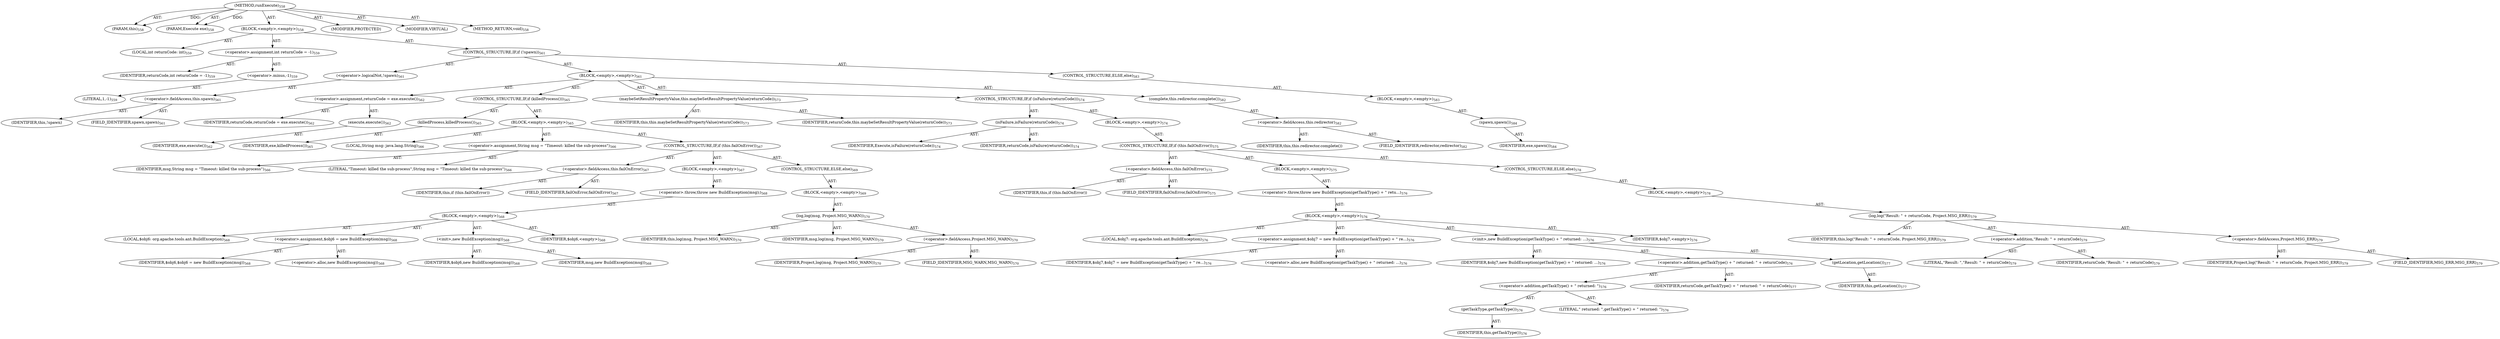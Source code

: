 digraph "runExecute" {  
"111669149726" [label = <(METHOD,runExecute)<SUB>558</SUB>> ]
"115964117007" [label = <(PARAM,this)<SUB>558</SUB>> ]
"115964117050" [label = <(PARAM,Execute exe)<SUB>558</SUB>> ]
"25769803836" [label = <(BLOCK,&lt;empty&gt;,&lt;empty&gt;)<SUB>558</SUB>> ]
"94489280532" [label = <(LOCAL,int returnCode: int)<SUB>559</SUB>> ]
"30064771319" [label = <(&lt;operator&gt;.assignment,int returnCode = -1)<SUB>559</SUB>> ]
"68719476949" [label = <(IDENTIFIER,returnCode,int returnCode = -1)<SUB>559</SUB>> ]
"30064771320" [label = <(&lt;operator&gt;.minus,-1)<SUB>559</SUB>> ]
"90194313267" [label = <(LITERAL,1,-1)<SUB>559</SUB>> ]
"47244640281" [label = <(CONTROL_STRUCTURE,IF,if (!spawn))<SUB>561</SUB>> ]
"30064771321" [label = <(&lt;operator&gt;.logicalNot,!spawn)<SUB>561</SUB>> ]
"30064771322" [label = <(&lt;operator&gt;.fieldAccess,this.spawn)<SUB>561</SUB>> ]
"68719476950" [label = <(IDENTIFIER,this,!spawn)> ]
"55834574920" [label = <(FIELD_IDENTIFIER,spawn,spawn)<SUB>561</SUB>> ]
"25769803837" [label = <(BLOCK,&lt;empty&gt;,&lt;empty&gt;)<SUB>561</SUB>> ]
"30064771323" [label = <(&lt;operator&gt;.assignment,returnCode = exe.execute())<SUB>562</SUB>> ]
"68719476951" [label = <(IDENTIFIER,returnCode,returnCode = exe.execute())<SUB>562</SUB>> ]
"30064771324" [label = <(execute,execute())<SUB>562</SUB>> ]
"68719476952" [label = <(IDENTIFIER,exe,execute())<SUB>562</SUB>> ]
"47244640282" [label = <(CONTROL_STRUCTURE,IF,if (killedProcess()))<SUB>565</SUB>> ]
"30064771325" [label = <(killedProcess,killedProcess())<SUB>565</SUB>> ]
"68719476953" [label = <(IDENTIFIER,exe,killedProcess())<SUB>565</SUB>> ]
"25769803838" [label = <(BLOCK,&lt;empty&gt;,&lt;empty&gt;)<SUB>565</SUB>> ]
"94489280533" [label = <(LOCAL,String msg: java.lang.String)<SUB>566</SUB>> ]
"30064771326" [label = <(&lt;operator&gt;.assignment,String msg = &quot;Timeout: killed the sub-process&quot;)<SUB>566</SUB>> ]
"68719476954" [label = <(IDENTIFIER,msg,String msg = &quot;Timeout: killed the sub-process&quot;)<SUB>566</SUB>> ]
"90194313268" [label = <(LITERAL,&quot;Timeout: killed the sub-process&quot;,String msg = &quot;Timeout: killed the sub-process&quot;)<SUB>566</SUB>> ]
"47244640283" [label = <(CONTROL_STRUCTURE,IF,if (this.failOnError))<SUB>567</SUB>> ]
"30064771327" [label = <(&lt;operator&gt;.fieldAccess,this.failOnError)<SUB>567</SUB>> ]
"68719476955" [label = <(IDENTIFIER,this,if (this.failOnError))> ]
"55834574921" [label = <(FIELD_IDENTIFIER,failOnError,failOnError)<SUB>567</SUB>> ]
"25769803839" [label = <(BLOCK,&lt;empty&gt;,&lt;empty&gt;)<SUB>567</SUB>> ]
"30064771328" [label = <(&lt;operator&gt;.throw,throw new BuildException(msg);)<SUB>568</SUB>> ]
"25769803840" [label = <(BLOCK,&lt;empty&gt;,&lt;empty&gt;)<SUB>568</SUB>> ]
"94489280534" [label = <(LOCAL,$obj6: org.apache.tools.ant.BuildException)<SUB>568</SUB>> ]
"30064771329" [label = <(&lt;operator&gt;.assignment,$obj6 = new BuildException(msg))<SUB>568</SUB>> ]
"68719476956" [label = <(IDENTIFIER,$obj6,$obj6 = new BuildException(msg))<SUB>568</SUB>> ]
"30064771330" [label = <(&lt;operator&gt;.alloc,new BuildException(msg))<SUB>568</SUB>> ]
"30064771331" [label = <(&lt;init&gt;,new BuildException(msg))<SUB>568</SUB>> ]
"68719476957" [label = <(IDENTIFIER,$obj6,new BuildException(msg))<SUB>568</SUB>> ]
"68719476958" [label = <(IDENTIFIER,msg,new BuildException(msg))<SUB>568</SUB>> ]
"68719476959" [label = <(IDENTIFIER,$obj6,&lt;empty&gt;)<SUB>568</SUB>> ]
"47244640284" [label = <(CONTROL_STRUCTURE,ELSE,else)<SUB>569</SUB>> ]
"25769803841" [label = <(BLOCK,&lt;empty&gt;,&lt;empty&gt;)<SUB>569</SUB>> ]
"30064771332" [label = <(log,log(msg, Project.MSG_WARN))<SUB>570</SUB>> ]
"68719476764" [label = <(IDENTIFIER,this,log(msg, Project.MSG_WARN))<SUB>570</SUB>> ]
"68719476960" [label = <(IDENTIFIER,msg,log(msg, Project.MSG_WARN))<SUB>570</SUB>> ]
"30064771333" [label = <(&lt;operator&gt;.fieldAccess,Project.MSG_WARN)<SUB>570</SUB>> ]
"68719476961" [label = <(IDENTIFIER,Project,log(msg, Project.MSG_WARN))<SUB>570</SUB>> ]
"55834574922" [label = <(FIELD_IDENTIFIER,MSG_WARN,MSG_WARN)<SUB>570</SUB>> ]
"30064771334" [label = <(maybeSetResultPropertyValue,this.maybeSetResultPropertyValue(returnCode))<SUB>573</SUB>> ]
"68719476765" [label = <(IDENTIFIER,this,this.maybeSetResultPropertyValue(returnCode))<SUB>573</SUB>> ]
"68719476962" [label = <(IDENTIFIER,returnCode,this.maybeSetResultPropertyValue(returnCode))<SUB>573</SUB>> ]
"47244640285" [label = <(CONTROL_STRUCTURE,IF,if (isFailure(returnCode)))<SUB>574</SUB>> ]
"30064771335" [label = <(isFailure,isFailure(returnCode))<SUB>574</SUB>> ]
"68719476963" [label = <(IDENTIFIER,Execute,isFailure(returnCode))<SUB>574</SUB>> ]
"68719476964" [label = <(IDENTIFIER,returnCode,isFailure(returnCode))<SUB>574</SUB>> ]
"25769803842" [label = <(BLOCK,&lt;empty&gt;,&lt;empty&gt;)<SUB>574</SUB>> ]
"47244640286" [label = <(CONTROL_STRUCTURE,IF,if (this.failOnError))<SUB>575</SUB>> ]
"30064771336" [label = <(&lt;operator&gt;.fieldAccess,this.failOnError)<SUB>575</SUB>> ]
"68719476965" [label = <(IDENTIFIER,this,if (this.failOnError))> ]
"55834574923" [label = <(FIELD_IDENTIFIER,failOnError,failOnError)<SUB>575</SUB>> ]
"25769803843" [label = <(BLOCK,&lt;empty&gt;,&lt;empty&gt;)<SUB>575</SUB>> ]
"30064771337" [label = <(&lt;operator&gt;.throw,throw new BuildException(getTaskType() + &quot; retu...)<SUB>576</SUB>> ]
"25769803844" [label = <(BLOCK,&lt;empty&gt;,&lt;empty&gt;)<SUB>576</SUB>> ]
"94489280535" [label = <(LOCAL,$obj7: org.apache.tools.ant.BuildException)<SUB>576</SUB>> ]
"30064771338" [label = <(&lt;operator&gt;.assignment,$obj7 = new BuildException(getTaskType() + &quot; re...)<SUB>576</SUB>> ]
"68719476966" [label = <(IDENTIFIER,$obj7,$obj7 = new BuildException(getTaskType() + &quot; re...)<SUB>576</SUB>> ]
"30064771339" [label = <(&lt;operator&gt;.alloc,new BuildException(getTaskType() + &quot; returned: ...)<SUB>576</SUB>> ]
"30064771340" [label = <(&lt;init&gt;,new BuildException(getTaskType() + &quot; returned: ...)<SUB>576</SUB>> ]
"68719476967" [label = <(IDENTIFIER,$obj7,new BuildException(getTaskType() + &quot; returned: ...)<SUB>576</SUB>> ]
"30064771341" [label = <(&lt;operator&gt;.addition,getTaskType() + &quot; returned: &quot; + returnCode)<SUB>576</SUB>> ]
"30064771342" [label = <(&lt;operator&gt;.addition,getTaskType() + &quot; returned: &quot;)<SUB>576</SUB>> ]
"30064771343" [label = <(getTaskType,getTaskType())<SUB>576</SUB>> ]
"68719476766" [label = <(IDENTIFIER,this,getTaskType())<SUB>576</SUB>> ]
"90194313269" [label = <(LITERAL,&quot; returned: &quot;,getTaskType() + &quot; returned: &quot;)<SUB>576</SUB>> ]
"68719476968" [label = <(IDENTIFIER,returnCode,getTaskType() + &quot; returned: &quot; + returnCode)<SUB>577</SUB>> ]
"30064771344" [label = <(getLocation,getLocation())<SUB>577</SUB>> ]
"68719476767" [label = <(IDENTIFIER,this,getLocation())<SUB>577</SUB>> ]
"68719476969" [label = <(IDENTIFIER,$obj7,&lt;empty&gt;)<SUB>576</SUB>> ]
"47244640287" [label = <(CONTROL_STRUCTURE,ELSE,else)<SUB>578</SUB>> ]
"25769803845" [label = <(BLOCK,&lt;empty&gt;,&lt;empty&gt;)<SUB>578</SUB>> ]
"30064771345" [label = <(log,log(&quot;Result: &quot; + returnCode, Project.MSG_ERR))<SUB>579</SUB>> ]
"68719476768" [label = <(IDENTIFIER,this,log(&quot;Result: &quot; + returnCode, Project.MSG_ERR))<SUB>579</SUB>> ]
"30064771346" [label = <(&lt;operator&gt;.addition,&quot;Result: &quot; + returnCode)<SUB>579</SUB>> ]
"90194313270" [label = <(LITERAL,&quot;Result: &quot;,&quot;Result: &quot; + returnCode)<SUB>579</SUB>> ]
"68719476970" [label = <(IDENTIFIER,returnCode,&quot;Result: &quot; + returnCode)<SUB>579</SUB>> ]
"30064771347" [label = <(&lt;operator&gt;.fieldAccess,Project.MSG_ERR)<SUB>579</SUB>> ]
"68719476971" [label = <(IDENTIFIER,Project,log(&quot;Result: &quot; + returnCode, Project.MSG_ERR))<SUB>579</SUB>> ]
"55834574924" [label = <(FIELD_IDENTIFIER,MSG_ERR,MSG_ERR)<SUB>579</SUB>> ]
"30064771348" [label = <(complete,this.redirector.complete())<SUB>582</SUB>> ]
"30064771349" [label = <(&lt;operator&gt;.fieldAccess,this.redirector)<SUB>582</SUB>> ]
"68719476972" [label = <(IDENTIFIER,this,this.redirector.complete())> ]
"55834574925" [label = <(FIELD_IDENTIFIER,redirector,redirector)<SUB>582</SUB>> ]
"47244640288" [label = <(CONTROL_STRUCTURE,ELSE,else)<SUB>583</SUB>> ]
"25769803846" [label = <(BLOCK,&lt;empty&gt;,&lt;empty&gt;)<SUB>583</SUB>> ]
"30064771350" [label = <(spawn,spawn())<SUB>584</SUB>> ]
"68719476973" [label = <(IDENTIFIER,exe,spawn())<SUB>584</SUB>> ]
"133143986251" [label = <(MODIFIER,PROTECTED)> ]
"133143986252" [label = <(MODIFIER,VIRTUAL)> ]
"128849018910" [label = <(METHOD_RETURN,void)<SUB>558</SUB>> ]
  "111669149726" -> "115964117007"  [ label = "AST: "] 
  "111669149726" -> "115964117050"  [ label = "AST: "] 
  "111669149726" -> "25769803836"  [ label = "AST: "] 
  "111669149726" -> "133143986251"  [ label = "AST: "] 
  "111669149726" -> "133143986252"  [ label = "AST: "] 
  "111669149726" -> "128849018910"  [ label = "AST: "] 
  "25769803836" -> "94489280532"  [ label = "AST: "] 
  "25769803836" -> "30064771319"  [ label = "AST: "] 
  "25769803836" -> "47244640281"  [ label = "AST: "] 
  "30064771319" -> "68719476949"  [ label = "AST: "] 
  "30064771319" -> "30064771320"  [ label = "AST: "] 
  "30064771320" -> "90194313267"  [ label = "AST: "] 
  "47244640281" -> "30064771321"  [ label = "AST: "] 
  "47244640281" -> "25769803837"  [ label = "AST: "] 
  "47244640281" -> "47244640288"  [ label = "AST: "] 
  "30064771321" -> "30064771322"  [ label = "AST: "] 
  "30064771322" -> "68719476950"  [ label = "AST: "] 
  "30064771322" -> "55834574920"  [ label = "AST: "] 
  "25769803837" -> "30064771323"  [ label = "AST: "] 
  "25769803837" -> "47244640282"  [ label = "AST: "] 
  "25769803837" -> "30064771334"  [ label = "AST: "] 
  "25769803837" -> "47244640285"  [ label = "AST: "] 
  "25769803837" -> "30064771348"  [ label = "AST: "] 
  "30064771323" -> "68719476951"  [ label = "AST: "] 
  "30064771323" -> "30064771324"  [ label = "AST: "] 
  "30064771324" -> "68719476952"  [ label = "AST: "] 
  "47244640282" -> "30064771325"  [ label = "AST: "] 
  "47244640282" -> "25769803838"  [ label = "AST: "] 
  "30064771325" -> "68719476953"  [ label = "AST: "] 
  "25769803838" -> "94489280533"  [ label = "AST: "] 
  "25769803838" -> "30064771326"  [ label = "AST: "] 
  "25769803838" -> "47244640283"  [ label = "AST: "] 
  "30064771326" -> "68719476954"  [ label = "AST: "] 
  "30064771326" -> "90194313268"  [ label = "AST: "] 
  "47244640283" -> "30064771327"  [ label = "AST: "] 
  "47244640283" -> "25769803839"  [ label = "AST: "] 
  "47244640283" -> "47244640284"  [ label = "AST: "] 
  "30064771327" -> "68719476955"  [ label = "AST: "] 
  "30064771327" -> "55834574921"  [ label = "AST: "] 
  "25769803839" -> "30064771328"  [ label = "AST: "] 
  "30064771328" -> "25769803840"  [ label = "AST: "] 
  "25769803840" -> "94489280534"  [ label = "AST: "] 
  "25769803840" -> "30064771329"  [ label = "AST: "] 
  "25769803840" -> "30064771331"  [ label = "AST: "] 
  "25769803840" -> "68719476959"  [ label = "AST: "] 
  "30064771329" -> "68719476956"  [ label = "AST: "] 
  "30064771329" -> "30064771330"  [ label = "AST: "] 
  "30064771331" -> "68719476957"  [ label = "AST: "] 
  "30064771331" -> "68719476958"  [ label = "AST: "] 
  "47244640284" -> "25769803841"  [ label = "AST: "] 
  "25769803841" -> "30064771332"  [ label = "AST: "] 
  "30064771332" -> "68719476764"  [ label = "AST: "] 
  "30064771332" -> "68719476960"  [ label = "AST: "] 
  "30064771332" -> "30064771333"  [ label = "AST: "] 
  "30064771333" -> "68719476961"  [ label = "AST: "] 
  "30064771333" -> "55834574922"  [ label = "AST: "] 
  "30064771334" -> "68719476765"  [ label = "AST: "] 
  "30064771334" -> "68719476962"  [ label = "AST: "] 
  "47244640285" -> "30064771335"  [ label = "AST: "] 
  "47244640285" -> "25769803842"  [ label = "AST: "] 
  "30064771335" -> "68719476963"  [ label = "AST: "] 
  "30064771335" -> "68719476964"  [ label = "AST: "] 
  "25769803842" -> "47244640286"  [ label = "AST: "] 
  "47244640286" -> "30064771336"  [ label = "AST: "] 
  "47244640286" -> "25769803843"  [ label = "AST: "] 
  "47244640286" -> "47244640287"  [ label = "AST: "] 
  "30064771336" -> "68719476965"  [ label = "AST: "] 
  "30064771336" -> "55834574923"  [ label = "AST: "] 
  "25769803843" -> "30064771337"  [ label = "AST: "] 
  "30064771337" -> "25769803844"  [ label = "AST: "] 
  "25769803844" -> "94489280535"  [ label = "AST: "] 
  "25769803844" -> "30064771338"  [ label = "AST: "] 
  "25769803844" -> "30064771340"  [ label = "AST: "] 
  "25769803844" -> "68719476969"  [ label = "AST: "] 
  "30064771338" -> "68719476966"  [ label = "AST: "] 
  "30064771338" -> "30064771339"  [ label = "AST: "] 
  "30064771340" -> "68719476967"  [ label = "AST: "] 
  "30064771340" -> "30064771341"  [ label = "AST: "] 
  "30064771340" -> "30064771344"  [ label = "AST: "] 
  "30064771341" -> "30064771342"  [ label = "AST: "] 
  "30064771341" -> "68719476968"  [ label = "AST: "] 
  "30064771342" -> "30064771343"  [ label = "AST: "] 
  "30064771342" -> "90194313269"  [ label = "AST: "] 
  "30064771343" -> "68719476766"  [ label = "AST: "] 
  "30064771344" -> "68719476767"  [ label = "AST: "] 
  "47244640287" -> "25769803845"  [ label = "AST: "] 
  "25769803845" -> "30064771345"  [ label = "AST: "] 
  "30064771345" -> "68719476768"  [ label = "AST: "] 
  "30064771345" -> "30064771346"  [ label = "AST: "] 
  "30064771345" -> "30064771347"  [ label = "AST: "] 
  "30064771346" -> "90194313270"  [ label = "AST: "] 
  "30064771346" -> "68719476970"  [ label = "AST: "] 
  "30064771347" -> "68719476971"  [ label = "AST: "] 
  "30064771347" -> "55834574924"  [ label = "AST: "] 
  "30064771348" -> "30064771349"  [ label = "AST: "] 
  "30064771349" -> "68719476972"  [ label = "AST: "] 
  "30064771349" -> "55834574925"  [ label = "AST: "] 
  "47244640288" -> "25769803846"  [ label = "AST: "] 
  "25769803846" -> "30064771350"  [ label = "AST: "] 
  "30064771350" -> "68719476973"  [ label = "AST: "] 
  "111669149726" -> "115964117007"  [ label = "DDG: "] 
  "111669149726" -> "115964117050"  [ label = "DDG: "] 
}
